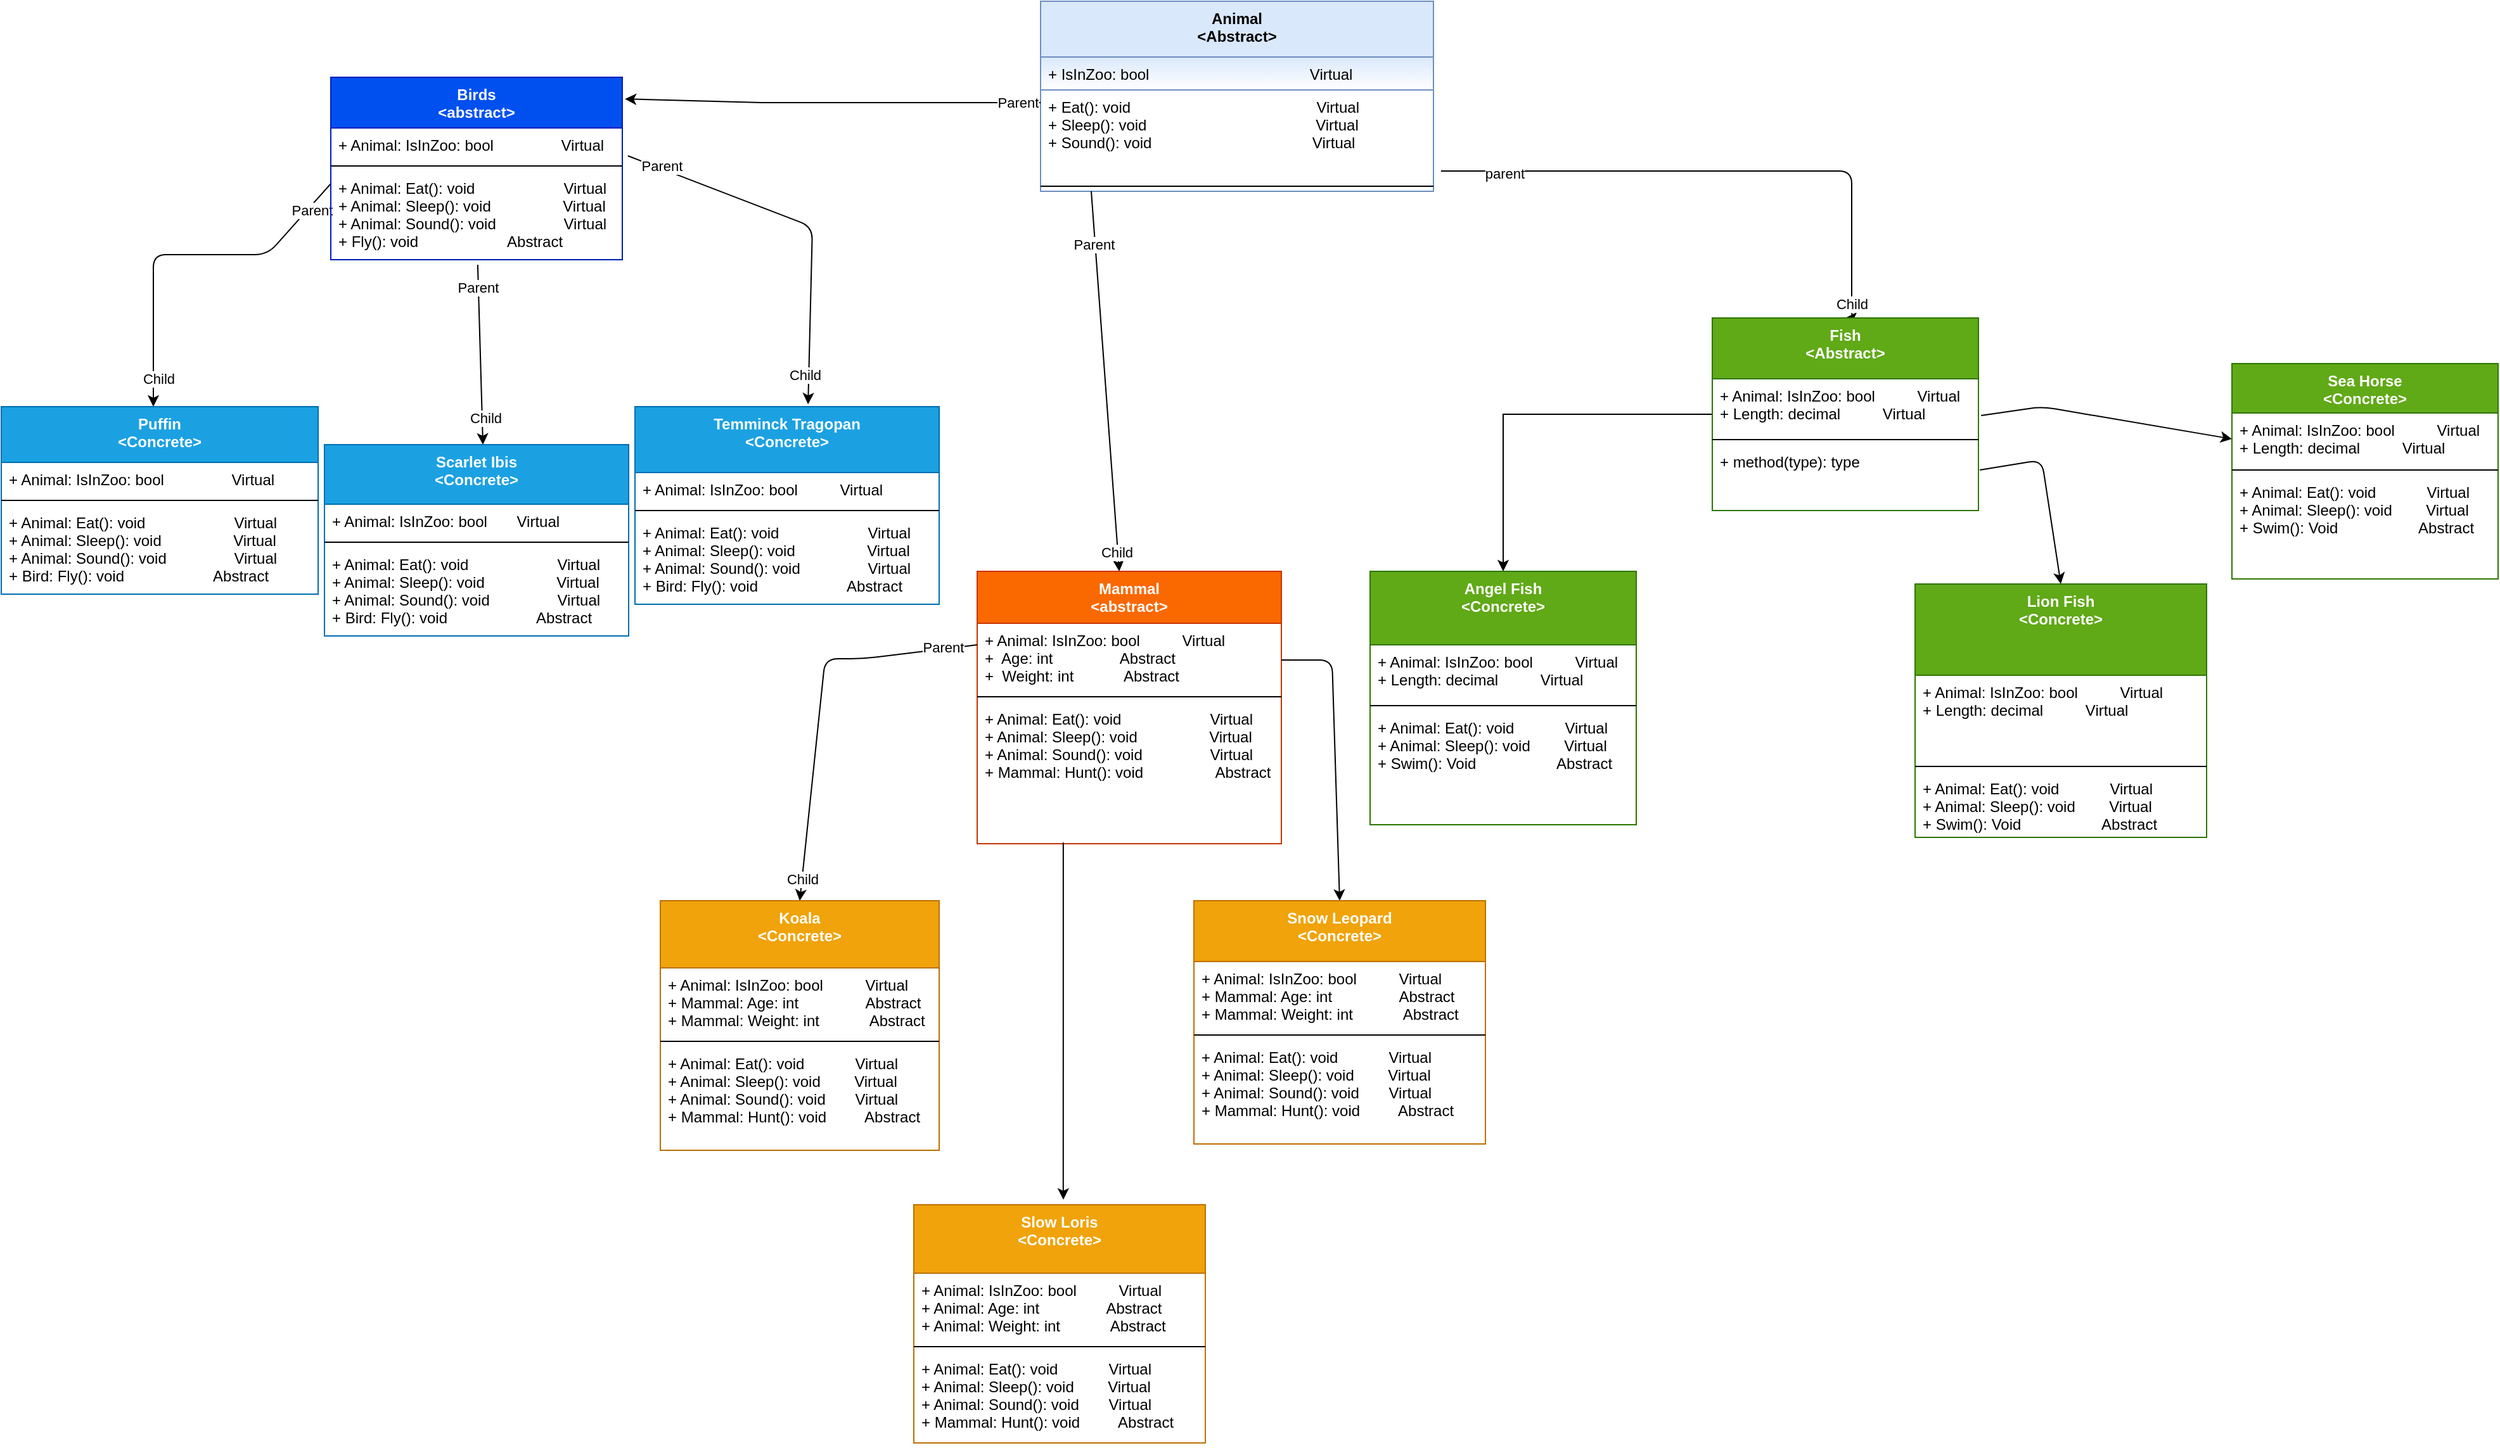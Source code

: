 <mxfile version="13.0.9" type="google"><diagram id="jJu3tM8kp85oZZbbnkES" name="Page-1"><mxGraphModel dx="3040" dy="1027" grid="1" gridSize="10" guides="1" tooltips="1" connect="1" arrows="1" fold="1" page="1" pageScale="1" pageWidth="850" pageHeight="1100" math="0" shadow="0"><root><mxCell id="0"/><mxCell id="1" parent="0"/><mxCell id="rkJoKDjfBJZQfgQJ8avr-6" value="Animal&#10;&lt;Abstract&gt;" style="swimlane;fontStyle=1;align=center;verticalAlign=top;childLayout=stackLayout;horizontal=1;startSize=44;horizontalStack=0;resizeParent=1;resizeParentMax=0;resizeLast=0;collapsible=1;marginBottom=0;fillColor=#dae8fc;strokeColor=#6c8ebf;" vertex="1" parent="1"><mxGeometry x="340" y="40" width="310" height="150" as="geometry"/></mxCell><mxCell id="rkJoKDjfBJZQfgQJ8avr-7" value="+ IsInZoo: bool                                      Virtual" style="text;strokeColor=#6c8ebf;fillColor=#dae8fc;align=left;verticalAlign=top;spacingLeft=4;spacingRight=4;overflow=hidden;rotatable=0;points=[[0,0.5],[1,0.5]];portConstraint=eastwest;gradientColor=#ffffff;" vertex="1" parent="rkJoKDjfBJZQfgQJ8avr-6"><mxGeometry y="44" width="310" height="26" as="geometry"/></mxCell><mxCell id="rkJoKDjfBJZQfgQJ8avr-9" value="+ Eat(): void                                            Virtual&#10;+ Sleep(): void                                        Virtual&#10;+ Sound(): void                                      Virtual" style="text;strokeColor=none;fillColor=none;align=left;verticalAlign=top;spacingLeft=4;spacingRight=4;overflow=hidden;rotatable=0;points=[[0,0.5],[1,0.5]];portConstraint=eastwest;" vertex="1" parent="rkJoKDjfBJZQfgQJ8avr-6"><mxGeometry y="70" width="310" height="72" as="geometry"/></mxCell><mxCell id="rkJoKDjfBJZQfgQJ8avr-8" value="" style="line;strokeWidth=1;fillColor=none;align=left;verticalAlign=middle;spacingTop=-1;spacingLeft=3;spacingRight=3;rotatable=0;labelPosition=right;points=[];portConstraint=eastwest;" vertex="1" parent="rkJoKDjfBJZQfgQJ8avr-6"><mxGeometry y="142" width="310" height="8" as="geometry"/></mxCell><mxCell id="rkJoKDjfBJZQfgQJ8avr-25" value="" style="endArrow=classic;html=1;entryX=1.009;entryY=0.119;entryDx=0;entryDy=0;entryPerimeter=0;" edge="1" parent="1" target="rkJoKDjfBJZQfgQJ8avr-11"><mxGeometry width="50" height="50" relative="1" as="geometry"><mxPoint x="120" y="120" as="sourcePoint"/><mxPoint x="300" y="100" as="targetPoint"/></mxGeometry></mxCell><mxCell id="rkJoKDjfBJZQfgQJ8avr-27" value="" style="endArrow=none;html=1;" edge="1" parent="1"><mxGeometry width="50" height="50" relative="1" as="geometry"><mxPoint x="120" y="120" as="sourcePoint"/><mxPoint x="340" y="120" as="targetPoint"/></mxGeometry></mxCell><mxCell id="rkJoKDjfBJZQfgQJ8avr-70" value="Parent" style="edgeLabel;html=1;align=center;verticalAlign=middle;resizable=0;points=[];" vertex="1" connectable="0" parent="rkJoKDjfBJZQfgQJ8avr-27"><mxGeometry x="0.836" relative="1" as="geometry"><mxPoint as="offset"/></mxGeometry></mxCell><mxCell id="rkJoKDjfBJZQfgQJ8avr-35" value="" style="endArrow=classic;html=1;entryX=0.5;entryY=0;entryDx=0;entryDy=0;exitX=1.019;exitY=0.889;exitDx=0;exitDy=0;exitPerimeter=0;" edge="1" parent="1" source="rkJoKDjfBJZQfgQJ8avr-9" target="rkJoKDjfBJZQfgQJ8avr-30"><mxGeometry width="50" height="50" relative="1" as="geometry"><mxPoint x="680" y="160" as="sourcePoint"/><mxPoint x="850" y="405" as="targetPoint"/><Array as="points"><mxPoint x="980" y="174"/><mxPoint x="980" y="250"/><mxPoint x="980" y="290"/></Array></mxGeometry></mxCell><mxCell id="rkJoKDjfBJZQfgQJ8avr-80" value="parent" style="edgeLabel;html=1;align=center;verticalAlign=middle;resizable=0;points=[];" vertex="1" connectable="0" parent="rkJoKDjfBJZQfgQJ8avr-35"><mxGeometry x="-0.775" y="-2" relative="1" as="geometry"><mxPoint as="offset"/></mxGeometry></mxCell><mxCell id="rkJoKDjfBJZQfgQJ8avr-81" value="Child" style="edgeLabel;html=1;align=center;verticalAlign=middle;resizable=0;points=[];" vertex="1" connectable="0" parent="rkJoKDjfBJZQfgQJ8avr-35"><mxGeometry x="0.927" relative="1" as="geometry"><mxPoint as="offset"/></mxGeometry></mxCell><mxCell id="rkJoKDjfBJZQfgQJ8avr-36" value="" style="endArrow=classic;html=1;" edge="1" parent="1" target="rkJoKDjfBJZQfgQJ8avr-15"><mxGeometry width="50" height="50" relative="1" as="geometry"><mxPoint x="380" y="190" as="sourcePoint"/><mxPoint x="380" y="330" as="targetPoint"/></mxGeometry></mxCell><mxCell id="rkJoKDjfBJZQfgQJ8avr-71" value="Parent" style="edgeLabel;html=1;align=center;verticalAlign=middle;resizable=0;points=[];" vertex="1" connectable="0" parent="rkJoKDjfBJZQfgQJ8avr-36"><mxGeometry x="-0.721" y="-1" relative="1" as="geometry"><mxPoint as="offset"/></mxGeometry></mxCell><mxCell id="rkJoKDjfBJZQfgQJ8avr-82" value="Child" style="edgeLabel;html=1;align=center;verticalAlign=middle;resizable=0;points=[];" vertex="1" connectable="0" parent="rkJoKDjfBJZQfgQJ8avr-36"><mxGeometry x="0.897" y="-1" relative="1" as="geometry"><mxPoint as="offset"/></mxGeometry></mxCell><mxCell id="rkJoKDjfBJZQfgQJ8avr-49" value="" style="endArrow=classic;html=1;exitX=0;exitY=0.143;exitDx=0;exitDy=0;exitPerimeter=0;" edge="1" parent="1" source="rkJoKDjfBJZQfgQJ8avr-14"><mxGeometry width="50" height="50" relative="1" as="geometry"><mxPoint x="-220" y="320" as="sourcePoint"/><mxPoint x="-360" y="360" as="targetPoint"/><Array as="points"><mxPoint x="-270" y="240"/><mxPoint x="-360" y="240"/><mxPoint x="-360" y="300"/></Array></mxGeometry></mxCell><mxCell id="rkJoKDjfBJZQfgQJ8avr-52" value="Parent" style="edgeLabel;html=1;align=center;verticalAlign=middle;resizable=0;points=[];" vertex="1" connectable="0" parent="rkJoKDjfBJZQfgQJ8avr-49"><mxGeometry x="-0.821" y="2" relative="1" as="geometry"><mxPoint as="offset"/></mxGeometry></mxCell><mxCell id="rkJoKDjfBJZQfgQJ8avr-53" value="Child" style="edgeLabel;html=1;align=center;verticalAlign=middle;resizable=0;points=[];" vertex="1" connectable="0" parent="rkJoKDjfBJZQfgQJ8avr-49"><mxGeometry x="0.845" y="4" relative="1" as="geometry"><mxPoint as="offset"/></mxGeometry></mxCell><mxCell id="rkJoKDjfBJZQfgQJ8avr-50" value="" style="endArrow=classic;html=1;entryX=0.569;entryY=-0.012;entryDx=0;entryDy=0;exitX=1.019;exitY=0.846;exitDx=0;exitDy=0;entryPerimeter=0;exitPerimeter=0;" edge="1" parent="1" source="rkJoKDjfBJZQfgQJ8avr-12" target="rkJoKDjfBJZQfgQJ8avr-45"><mxGeometry width="50" height="50" relative="1" as="geometry"><mxPoint x="60" y="370" as="sourcePoint"/><mxPoint x="-20.96" y="538.022" as="targetPoint"/><Array as="points"><mxPoint x="160" y="218"/></Array></mxGeometry></mxCell><mxCell id="rkJoKDjfBJZQfgQJ8avr-54" value="Parent" style="edgeLabel;html=1;align=center;verticalAlign=middle;resizable=0;points=[];" vertex="1" connectable="0" parent="rkJoKDjfBJZQfgQJ8avr-50"><mxGeometry x="-0.812" y="2" relative="1" as="geometry"><mxPoint as="offset"/></mxGeometry></mxCell><mxCell id="rkJoKDjfBJZQfgQJ8avr-57" value="Child" style="edgeLabel;html=1;align=center;verticalAlign=middle;resizable=0;points=[];" vertex="1" connectable="0" parent="rkJoKDjfBJZQfgQJ8avr-50"><mxGeometry x="0.839" y="-3" relative="1" as="geometry"><mxPoint as="offset"/></mxGeometry></mxCell><mxCell id="rkJoKDjfBJZQfgQJ8avr-51" value="" style="endArrow=classic;html=1;exitX=0.504;exitY=1.057;exitDx=0;exitDy=0;exitPerimeter=0;entryX=0.521;entryY=0;entryDx=0;entryDy=0;entryPerimeter=0;" edge="1" parent="1" source="rkJoKDjfBJZQfgQJ8avr-14" target="rkJoKDjfBJZQfgQJ8avr-41"><mxGeometry width="50" height="50" relative="1" as="geometry"><mxPoint x="-140" y="440" as="sourcePoint"/><mxPoint x="-130" y="540" as="targetPoint"/></mxGeometry></mxCell><mxCell id="rkJoKDjfBJZQfgQJ8avr-55" value="Parent" style="edgeLabel;html=1;align=center;verticalAlign=middle;resizable=0;points=[];" vertex="1" connectable="0" parent="rkJoKDjfBJZQfgQJ8avr-51"><mxGeometry x="-0.756" y="-1" relative="1" as="geometry"><mxPoint as="offset"/></mxGeometry></mxCell><mxCell id="rkJoKDjfBJZQfgQJ8avr-56" value="Child" style="edgeLabel;html=1;align=center;verticalAlign=middle;resizable=0;points=[];" vertex="1" connectable="0" parent="rkJoKDjfBJZQfgQJ8avr-51"><mxGeometry x="0.695" y="2" relative="1" as="geometry"><mxPoint as="offset"/></mxGeometry></mxCell><mxCell id="rkJoKDjfBJZQfgQJ8avr-15" value="Mammal&#10;&lt;abstract&gt;" style="swimlane;fontStyle=1;align=center;verticalAlign=top;childLayout=stackLayout;horizontal=1;startSize=41;horizontalStack=0;resizeParent=1;resizeParentMax=0;resizeLast=0;collapsible=1;marginBottom=0;fillColor=#fa6800;strokeColor=#C73500;fontColor=#ffffff;" vertex="1" parent="1"><mxGeometry x="290" y="490" width="240" height="215" as="geometry"/></mxCell><mxCell id="rkJoKDjfBJZQfgQJ8avr-16" value="+ Animal: IsInZoo: bool          Virtual&#10;+  Age: int                Abstract&#10;+  Weight: int            Abstract" style="text;strokeColor=none;fillColor=none;align=left;verticalAlign=top;spacingLeft=4;spacingRight=4;overflow=hidden;rotatable=0;points=[[0,0.5],[1,0.5]];portConstraint=eastwest;" vertex="1" parent="rkJoKDjfBJZQfgQJ8avr-15"><mxGeometry y="41" width="240" height="54" as="geometry"/></mxCell><mxCell id="rkJoKDjfBJZQfgQJ8avr-17" value="" style="line;strokeWidth=1;fillColor=none;align=left;verticalAlign=middle;spacingTop=-1;spacingLeft=3;spacingRight=3;rotatable=0;labelPosition=right;points=[];portConstraint=eastwest;" vertex="1" parent="rkJoKDjfBJZQfgQJ8avr-15"><mxGeometry y="95" width="240" height="8" as="geometry"/></mxCell><mxCell id="rkJoKDjfBJZQfgQJ8avr-18" value="+ Animal: Eat(): void                     Virtual&#10;+ Animal: Sleep(): void                 Virtual&#10;+ Animal: Sound(): void                Virtual&#10;+ Mammal: Hunt(): void                 Abstract" style="text;strokeColor=none;fillColor=none;align=left;verticalAlign=top;spacingLeft=4;spacingRight=4;overflow=hidden;rotatable=0;points=[[0,0.5],[1,0.5]];portConstraint=eastwest;" vertex="1" parent="rkJoKDjfBJZQfgQJ8avr-15"><mxGeometry y="103" width="240" height="112" as="geometry"/></mxCell><mxCell id="rkJoKDjfBJZQfgQJ8avr-62" value="" style="endArrow=classic;html=1;entryX=0.5;entryY=0;entryDx=0;entryDy=0;" edge="1" parent="1" target="rkJoKDjfBJZQfgQJ8avr-63"><mxGeometry width="50" height="50" relative="1" as="geometry"><mxPoint x="530" y="560" as="sourcePoint"/><mxPoint x="550" y="670" as="targetPoint"/><Array as="points"><mxPoint x="570" y="560"/></Array></mxGeometry></mxCell><mxCell id="rkJoKDjfBJZQfgQJ8avr-67" value="" style="endArrow=classic;html=1;exitX=0;exitY=0.315;exitDx=0;exitDy=0;entryX=0.5;entryY=0;entryDx=0;entryDy=0;exitPerimeter=0;" edge="1" parent="1" source="rkJoKDjfBJZQfgQJ8avr-16" target="rkJoKDjfBJZQfgQJ8avr-58"><mxGeometry width="50" height="50" relative="1" as="geometry"><mxPoint x="430" y="530" as="sourcePoint"/><mxPoint x="480" y="480" as="targetPoint"/><Array as="points"><mxPoint x="200" y="559"/><mxPoint x="170" y="559"/></Array></mxGeometry></mxCell><mxCell id="rkJoKDjfBJZQfgQJ8avr-95" value="Parent" style="edgeLabel;html=1;align=center;verticalAlign=middle;resizable=0;points=[];" vertex="1" connectable="0" parent="rkJoKDjfBJZQfgQJ8avr-67"><mxGeometry x="-0.826" y="-2" relative="1" as="geometry"><mxPoint as="offset"/></mxGeometry></mxCell><mxCell id="rkJoKDjfBJZQfgQJ8avr-96" value="Child" style="edgeLabel;html=1;align=center;verticalAlign=middle;resizable=0;points=[];" vertex="1" connectable="0" parent="rkJoKDjfBJZQfgQJ8avr-67"><mxGeometry x="0.891" relative="1" as="geometry"><mxPoint as="offset"/></mxGeometry></mxCell><mxCell id="rkJoKDjfBJZQfgQJ8avr-87" value="" style="edgeStyle=orthogonalEdgeStyle;rounded=0;orthogonalLoop=1;jettySize=auto;html=1;" edge="1" parent="1" source="rkJoKDjfBJZQfgQJ8avr-30" target="rkJoKDjfBJZQfgQJ8avr-83"><mxGeometry relative="1" as="geometry"/></mxCell><mxCell id="rkJoKDjfBJZQfgQJ8avr-11" value="Birds&#10;&lt;abstract&gt;" style="swimlane;fontStyle=1;align=center;verticalAlign=top;childLayout=stackLayout;horizontal=1;startSize=40;horizontalStack=0;resizeParent=1;resizeParentMax=0;resizeLast=0;collapsible=1;marginBottom=0;fillColor=#0050ef;strokeColor=#001DBC;fontColor=#ffffff;" vertex="1" parent="1"><mxGeometry x="-220" y="100" width="230" height="144" as="geometry"/></mxCell><mxCell id="rkJoKDjfBJZQfgQJ8avr-12" value="+ Animal: IsInZoo: bool                Virtual" style="text;strokeColor=none;fillColor=none;align=left;verticalAlign=top;spacingLeft=4;spacingRight=4;overflow=hidden;rotatable=0;points=[[0,0.5],[1,0.5]];portConstraint=eastwest;" vertex="1" parent="rkJoKDjfBJZQfgQJ8avr-11"><mxGeometry y="40" width="230" height="26" as="geometry"/></mxCell><mxCell id="rkJoKDjfBJZQfgQJ8avr-13" value="" style="line;strokeWidth=1;fillColor=none;align=left;verticalAlign=middle;spacingTop=-1;spacingLeft=3;spacingRight=3;rotatable=0;labelPosition=right;points=[];portConstraint=eastwest;" vertex="1" parent="rkJoKDjfBJZQfgQJ8avr-11"><mxGeometry y="66" width="230" height="8" as="geometry"/></mxCell><mxCell id="rkJoKDjfBJZQfgQJ8avr-14" value="+ Animal: Eat(): void                     Virtual&#10;+ Animal: Sleep(): void                 Virtual&#10;+ Animal: Sound(): void                Virtual&#10;+ Fly(): void                     Abstract" style="text;strokeColor=none;fillColor=none;align=left;verticalAlign=top;spacingLeft=4;spacingRight=4;overflow=hidden;rotatable=0;points=[[0,0.5],[1,0.5]];portConstraint=eastwest;" vertex="1" parent="rkJoKDjfBJZQfgQJ8avr-11"><mxGeometry y="74" width="230" height="70" as="geometry"/></mxCell><mxCell id="rkJoKDjfBJZQfgQJ8avr-37" value="Puffin&#10;&lt;Concrete&gt;" style="swimlane;fontStyle=1;align=center;verticalAlign=top;childLayout=stackLayout;horizontal=1;startSize=44;horizontalStack=0;resizeParent=1;resizeParentMax=0;resizeLast=0;collapsible=1;marginBottom=0;fillColor=#1ba1e2;strokeColor=#006EAF;fontColor=#ffffff;" vertex="1" parent="1"><mxGeometry x="-480" y="360" width="250" height="148" as="geometry"/></mxCell><mxCell id="rkJoKDjfBJZQfgQJ8avr-38" value="+ Animal: IsInZoo: bool                Virtual" style="text;strokeColor=none;fillColor=none;align=left;verticalAlign=top;spacingLeft=4;spacingRight=4;overflow=hidden;rotatable=0;points=[[0,0.5],[1,0.5]];portConstraint=eastwest;" vertex="1" parent="rkJoKDjfBJZQfgQJ8avr-37"><mxGeometry y="44" width="250" height="26" as="geometry"/></mxCell><mxCell id="rkJoKDjfBJZQfgQJ8avr-39" value="" style="line;strokeWidth=1;fillColor=none;align=left;verticalAlign=middle;spacingTop=-1;spacingLeft=3;spacingRight=3;rotatable=0;labelPosition=right;points=[];portConstraint=eastwest;" vertex="1" parent="rkJoKDjfBJZQfgQJ8avr-37"><mxGeometry y="70" width="250" height="8" as="geometry"/></mxCell><mxCell id="rkJoKDjfBJZQfgQJ8avr-40" value="+ Animal: Eat(): void                     Virtual&#10;+ Animal: Sleep(): void                 Virtual&#10;+ Animal: Sound(): void                Virtual&#10;+ Bird: Fly(): void                     Abstract" style="text;strokeColor=none;fillColor=none;align=left;verticalAlign=top;spacingLeft=4;spacingRight=4;overflow=hidden;rotatable=0;points=[[0,0.5],[1,0.5]];portConstraint=eastwest;" vertex="1" parent="rkJoKDjfBJZQfgQJ8avr-37"><mxGeometry y="78" width="250" height="70" as="geometry"/></mxCell><mxCell id="rkJoKDjfBJZQfgQJ8avr-45" value="Temminck Tragopan&#10;&lt;Concrete&gt;" style="swimlane;fontStyle=1;align=center;verticalAlign=top;childLayout=stackLayout;horizontal=1;startSize=52;horizontalStack=0;resizeParent=1;resizeParentMax=0;resizeLast=0;collapsible=1;marginBottom=0;fillColor=#1ba1e2;strokeColor=#006EAF;fontColor=#ffffff;" vertex="1" parent="1"><mxGeometry x="20" y="360" width="240" height="156" as="geometry"/></mxCell><mxCell id="rkJoKDjfBJZQfgQJ8avr-46" value="+ Animal: IsInZoo: bool          Virtual" style="text;strokeColor=none;fillColor=none;align=left;verticalAlign=top;spacingLeft=4;spacingRight=4;overflow=hidden;rotatable=0;points=[[0,0.5],[1,0.5]];portConstraint=eastwest;" vertex="1" parent="rkJoKDjfBJZQfgQJ8avr-45"><mxGeometry y="52" width="240" height="26" as="geometry"/></mxCell><mxCell id="rkJoKDjfBJZQfgQJ8avr-47" value="" style="line;strokeWidth=1;fillColor=none;align=left;verticalAlign=middle;spacingTop=-1;spacingLeft=3;spacingRight=3;rotatable=0;labelPosition=right;points=[];portConstraint=eastwest;" vertex="1" parent="rkJoKDjfBJZQfgQJ8avr-45"><mxGeometry y="78" width="240" height="8" as="geometry"/></mxCell><mxCell id="rkJoKDjfBJZQfgQJ8avr-48" value="+ Animal: Eat(): void                     Virtual&#10;+ Animal: Sleep(): void                 Virtual&#10;+ Animal: Sound(): void                Virtual&#10;+ Bird: Fly(): void                     Abstract" style="text;strokeColor=none;fillColor=none;align=left;verticalAlign=top;spacingLeft=4;spacingRight=4;overflow=hidden;rotatable=0;points=[[0,0.5],[1,0.5]];portConstraint=eastwest;" vertex="1" parent="rkJoKDjfBJZQfgQJ8avr-45"><mxGeometry y="86" width="240" height="70" as="geometry"/></mxCell><mxCell id="rkJoKDjfBJZQfgQJ8avr-41" value="Scarlet Ibis&#10;&lt;Concrete&gt;" style="swimlane;fontStyle=1;align=center;verticalAlign=top;childLayout=stackLayout;horizontal=1;startSize=47;horizontalStack=0;resizeParent=1;resizeParentMax=0;resizeLast=0;collapsible=1;marginBottom=0;fillColor=#1ba1e2;strokeColor=#006EAF;fontColor=#ffffff;" vertex="1" parent="1"><mxGeometry x="-225" y="390" width="240" height="151" as="geometry"/></mxCell><mxCell id="rkJoKDjfBJZQfgQJ8avr-42" value="+ Animal: IsInZoo: bool       Virtual" style="text;strokeColor=none;fillColor=none;align=left;verticalAlign=top;spacingLeft=4;spacingRight=4;overflow=hidden;rotatable=0;points=[[0,0.5],[1,0.5]];portConstraint=eastwest;" vertex="1" parent="rkJoKDjfBJZQfgQJ8avr-41"><mxGeometry y="47" width="240" height="26" as="geometry"/></mxCell><mxCell id="rkJoKDjfBJZQfgQJ8avr-43" value="" style="line;strokeWidth=1;fillColor=none;align=left;verticalAlign=middle;spacingTop=-1;spacingLeft=3;spacingRight=3;rotatable=0;labelPosition=right;points=[];portConstraint=eastwest;" vertex="1" parent="rkJoKDjfBJZQfgQJ8avr-41"><mxGeometry y="73" width="240" height="8" as="geometry"/></mxCell><mxCell id="rkJoKDjfBJZQfgQJ8avr-44" value="+ Animal: Eat(): void                     Virtual&#10;+ Animal: Sleep(): void                 Virtual&#10;+ Animal: Sound(): void                Virtual&#10;+ Bird: Fly(): void                     Abstract" style="text;strokeColor=none;fillColor=none;align=left;verticalAlign=top;spacingLeft=4;spacingRight=4;overflow=hidden;rotatable=0;points=[[0,0.5],[1,0.5]];portConstraint=eastwest;" vertex="1" parent="rkJoKDjfBJZQfgQJ8avr-41"><mxGeometry y="81" width="240" height="70" as="geometry"/></mxCell><mxCell id="rkJoKDjfBJZQfgQJ8avr-30" value="Fish&#10;&lt;Abstract&gt;" style="swimlane;fontStyle=1;align=center;verticalAlign=top;childLayout=stackLayout;horizontal=1;startSize=48;horizontalStack=0;resizeParent=1;resizeParentMax=0;resizeLast=0;collapsible=1;marginBottom=0;fillColor=#60a917;strokeColor=#2D7600;fontColor=#ffffff;" vertex="1" parent="1"><mxGeometry x="870" y="290" width="210" height="152" as="geometry"/></mxCell><mxCell id="rkJoKDjfBJZQfgQJ8avr-31" value="+ Animal: IsInZoo: bool          Virtual&#10;+ Length: decimal          Virtual" style="text;strokeColor=none;fillColor=none;align=left;verticalAlign=top;spacingLeft=4;spacingRight=4;overflow=hidden;rotatable=0;points=[[0,0.5],[1,0.5]];portConstraint=eastwest;" vertex="1" parent="rkJoKDjfBJZQfgQJ8avr-30"><mxGeometry y="48" width="210" height="44" as="geometry"/></mxCell><mxCell id="rkJoKDjfBJZQfgQJ8avr-32" value="" style="line;strokeWidth=1;fillColor=none;align=left;verticalAlign=middle;spacingTop=-1;spacingLeft=3;spacingRight=3;rotatable=0;labelPosition=right;points=[];portConstraint=eastwest;" vertex="1" parent="rkJoKDjfBJZQfgQJ8avr-30"><mxGeometry y="92" width="210" height="8" as="geometry"/></mxCell><mxCell id="rkJoKDjfBJZQfgQJ8avr-33" value="+ method(type): type" style="text;strokeColor=none;fillColor=none;align=left;verticalAlign=top;spacingLeft=4;spacingRight=4;overflow=hidden;rotatable=0;points=[[0,0.5],[1,0.5]];portConstraint=eastwest;" vertex="1" parent="rkJoKDjfBJZQfgQJ8avr-30"><mxGeometry y="100" width="210" height="52" as="geometry"/></mxCell><mxCell id="rkJoKDjfBJZQfgQJ8avr-63" value="Snow Leopard&#10;&lt;Concrete&gt;" style="swimlane;fontStyle=1;align=center;verticalAlign=top;childLayout=stackLayout;horizontal=1;startSize=48;horizontalStack=0;resizeParent=1;resizeParentMax=0;resizeLast=0;collapsible=1;marginBottom=0;fillColor=#f0a30a;strokeColor=#BD7000;fontColor=#ffffff;" vertex="1" parent="1"><mxGeometry x="461" y="750" width="230" height="192" as="geometry"/></mxCell><mxCell id="rkJoKDjfBJZQfgQJ8avr-64" value="+ Animal: IsInZoo: bool          Virtual&#10;+ Mammal: Age: int                Abstract&#10;+ Mammal: Weight: int            Abstract" style="text;strokeColor=none;fillColor=none;align=left;verticalAlign=top;spacingLeft=4;spacingRight=4;overflow=hidden;rotatable=0;points=[[0,0.5],[1,0.5]];portConstraint=eastwest;" vertex="1" parent="rkJoKDjfBJZQfgQJ8avr-63"><mxGeometry y="48" width="230" height="54" as="geometry"/></mxCell><mxCell id="rkJoKDjfBJZQfgQJ8avr-65" value="" style="line;strokeWidth=1;fillColor=none;align=left;verticalAlign=middle;spacingTop=-1;spacingLeft=3;spacingRight=3;rotatable=0;labelPosition=right;points=[];portConstraint=eastwest;" vertex="1" parent="rkJoKDjfBJZQfgQJ8avr-63"><mxGeometry y="102" width="230" height="8" as="geometry"/></mxCell><mxCell id="rkJoKDjfBJZQfgQJ8avr-66" value="+ Animal: Eat(): void            Virtual&#10;+ Animal: Sleep(): void        Virtual&#10;+ Animal: Sound(): void       Virtual&#10;+ Mammal: Hunt(): void         Abstract" style="text;strokeColor=none;fillColor=none;align=left;verticalAlign=top;spacingLeft=4;spacingRight=4;overflow=hidden;rotatable=0;points=[[0,0.5],[1,0.5]];portConstraint=eastwest;" vertex="1" parent="rkJoKDjfBJZQfgQJ8avr-63"><mxGeometry y="110" width="230" height="82" as="geometry"/></mxCell><mxCell id="rkJoKDjfBJZQfgQJ8avr-97" value="" style="endArrow=classic;html=1;entryX=0.5;entryY=0;entryDx=0;entryDy=0;exitX=1.005;exitY=0.385;exitDx=0;exitDy=0;exitPerimeter=0;" edge="1" parent="1" source="rkJoKDjfBJZQfgQJ8avr-33" target="rkJoKDjfBJZQfgQJ8avr-72"><mxGeometry width="50" height="50" relative="1" as="geometry"><mxPoint x="1120" y="400" as="sourcePoint"/><mxPoint x="910" y="620" as="targetPoint"/><Array as="points"><mxPoint x="1130" y="402"/></Array></mxGeometry></mxCell><mxCell id="rkJoKDjfBJZQfgQJ8avr-99" value="" style="endArrow=classic;html=1;exitX=1.01;exitY=0.659;exitDx=0;exitDy=0;entryX=0;entryY=0.5;entryDx=0;entryDy=0;exitPerimeter=0;" edge="1" parent="1" source="rkJoKDjfBJZQfgQJ8avr-31" target="rkJoKDjfBJZQfgQJ8avr-77"><mxGeometry width="50" height="50" relative="1" as="geometry"><mxPoint x="860" y="370" as="sourcePoint"/><mxPoint x="910" y="320" as="targetPoint"/><Array as="points"><mxPoint x="1130" y="360"/></Array></mxGeometry></mxCell><mxCell id="rkJoKDjfBJZQfgQJ8avr-108" value="" style="edgeStyle=orthogonalEdgeStyle;rounded=0;orthogonalLoop=1;jettySize=auto;html=1;exitX=0.283;exitY=0.991;exitDx=0;exitDy=0;exitPerimeter=0;" edge="1" parent="1" source="rkJoKDjfBJZQfgQJ8avr-18"><mxGeometry relative="1" as="geometry"><mxPoint x="358" y="986" as="targetPoint"/><Array as="points"><mxPoint x="358" y="976"/></Array></mxGeometry></mxCell><mxCell id="rkJoKDjfBJZQfgQJ8avr-76" value="Sea Horse&#10;&lt;Concrete&gt;" style="swimlane;fontStyle=1;align=center;verticalAlign=top;childLayout=stackLayout;horizontal=1;startSize=39;horizontalStack=0;resizeParent=1;resizeParentMax=0;resizeLast=0;collapsible=1;marginBottom=0;fillColor=#60a917;strokeColor=#2D7600;fontColor=#ffffff;" vertex="1" parent="1"><mxGeometry x="1280" y="326" width="210" height="170" as="geometry"/></mxCell><mxCell id="rkJoKDjfBJZQfgQJ8avr-77" value="+ Animal: IsInZoo: bool          Virtual&#10;+ Length: decimal          Virtual" style="text;strokeColor=none;fillColor=none;align=left;verticalAlign=top;spacingLeft=4;spacingRight=4;overflow=hidden;rotatable=0;points=[[0,0.5],[1,0.5]];portConstraint=eastwest;" vertex="1" parent="rkJoKDjfBJZQfgQJ8avr-76"><mxGeometry y="39" width="210" height="41" as="geometry"/></mxCell><mxCell id="rkJoKDjfBJZQfgQJ8avr-78" value="" style="line;strokeWidth=1;fillColor=none;align=left;verticalAlign=middle;spacingTop=-1;spacingLeft=3;spacingRight=3;rotatable=0;labelPosition=right;points=[];portConstraint=eastwest;" vertex="1" parent="rkJoKDjfBJZQfgQJ8avr-76"><mxGeometry y="80" width="210" height="8" as="geometry"/></mxCell><mxCell id="rkJoKDjfBJZQfgQJ8avr-79" value="+ Animal: Eat(): void            Virtual&#10;+ Animal: Sleep(): void        Virtual&#10;+ Swim(): Void                   Abstract" style="text;strokeColor=none;fillColor=none;align=left;verticalAlign=top;spacingLeft=4;spacingRight=4;overflow=hidden;rotatable=0;points=[[0,0.5],[1,0.5]];portConstraint=eastwest;" vertex="1" parent="rkJoKDjfBJZQfgQJ8avr-76"><mxGeometry y="88" width="210" height="82" as="geometry"/></mxCell><mxCell id="rkJoKDjfBJZQfgQJ8avr-58" value="Koala&#10;&lt;Concrete&gt;&#10;" style="swimlane;fontStyle=1;align=center;verticalAlign=top;childLayout=stackLayout;horizontal=1;startSize=53;horizontalStack=0;resizeParent=1;resizeParentMax=0;resizeLast=0;collapsible=1;marginBottom=0;fillColor=#f0a30a;strokeColor=#BD7000;fontColor=#ffffff;" vertex="1" parent="1"><mxGeometry x="40" y="750" width="220" height="197" as="geometry"/></mxCell><mxCell id="rkJoKDjfBJZQfgQJ8avr-59" value="+ Animal: IsInZoo: bool          Virtual&#10;+ Mammal: Age: int                Abstract&#10;+ Mammal: Weight: int            Abstract" style="text;strokeColor=none;fillColor=none;align=left;verticalAlign=top;spacingLeft=4;spacingRight=4;overflow=hidden;rotatable=0;points=[[0,0.5],[1,0.5]];portConstraint=eastwest;" vertex="1" parent="rkJoKDjfBJZQfgQJ8avr-58"><mxGeometry y="53" width="220" height="54" as="geometry"/></mxCell><mxCell id="rkJoKDjfBJZQfgQJ8avr-60" value="" style="line;strokeWidth=1;fillColor=none;align=left;verticalAlign=middle;spacingTop=-1;spacingLeft=3;spacingRight=3;rotatable=0;labelPosition=right;points=[];portConstraint=eastwest;" vertex="1" parent="rkJoKDjfBJZQfgQJ8avr-58"><mxGeometry y="107" width="220" height="8" as="geometry"/></mxCell><mxCell id="rkJoKDjfBJZQfgQJ8avr-61" value="+ Animal: Eat(): void            Virtual&#10;+ Animal: Sleep(): void        Virtual&#10;+ Animal: Sound(): void       Virtual&#10;+ Mammal: Hunt(): void         Abstract" style="text;strokeColor=none;fillColor=none;align=left;verticalAlign=top;spacingLeft=4;spacingRight=4;overflow=hidden;rotatable=0;points=[[0,0.5],[1,0.5]];portConstraint=eastwest;" vertex="1" parent="rkJoKDjfBJZQfgQJ8avr-58"><mxGeometry y="115" width="220" height="82" as="geometry"/></mxCell><mxCell id="rkJoKDjfBJZQfgQJ8avr-72" value="Lion Fish&#10;&lt;Concrete&gt;" style="swimlane;fontStyle=1;align=center;verticalAlign=top;childLayout=stackLayout;horizontal=1;startSize=72;horizontalStack=0;resizeParent=1;resizeParentMax=0;resizeLast=0;collapsible=1;marginBottom=0;fillColor=#60a917;strokeColor=#2D7600;fontColor=#ffffff;" vertex="1" parent="1"><mxGeometry x="1030" y="500" width="230" height="200" as="geometry"/></mxCell><mxCell id="rkJoKDjfBJZQfgQJ8avr-73" value="+ Animal: IsInZoo: bool          Virtual&#10;+ Length: decimal          Virtual" style="text;strokeColor=none;fillColor=none;align=left;verticalAlign=top;spacingLeft=4;spacingRight=4;overflow=hidden;rotatable=0;points=[[0,0.5],[1,0.5]];portConstraint=eastwest;" vertex="1" parent="rkJoKDjfBJZQfgQJ8avr-72"><mxGeometry y="72" width="230" height="68" as="geometry"/></mxCell><mxCell id="rkJoKDjfBJZQfgQJ8avr-74" value="" style="line;strokeWidth=1;fillColor=none;align=left;verticalAlign=middle;spacingTop=-1;spacingLeft=3;spacingRight=3;rotatable=0;labelPosition=right;points=[];portConstraint=eastwest;" vertex="1" parent="rkJoKDjfBJZQfgQJ8avr-72"><mxGeometry y="140" width="230" height="8" as="geometry"/></mxCell><mxCell id="rkJoKDjfBJZQfgQJ8avr-75" value="+ Animal: Eat(): void            Virtual&#10;+ Animal: Sleep(): void        Virtual&#10;+ Swim(): Void                   Abstract" style="text;strokeColor=none;fillColor=none;align=left;verticalAlign=top;spacingLeft=4;spacingRight=4;overflow=hidden;rotatable=0;points=[[0,0.5],[1,0.5]];portConstraint=eastwest;" vertex="1" parent="rkJoKDjfBJZQfgQJ8avr-72"><mxGeometry y="148" width="230" height="52" as="geometry"/></mxCell><mxCell id="rkJoKDjfBJZQfgQJ8avr-83" value="Angel Fish&#10;&lt;Concrete&gt;" style="swimlane;fontStyle=1;align=center;verticalAlign=top;childLayout=stackLayout;horizontal=1;startSize=58;horizontalStack=0;resizeParent=1;resizeParentMax=0;resizeLast=0;collapsible=1;marginBottom=0;fillColor=#60a917;strokeColor=#2D7600;fontColor=#ffffff;" vertex="1" parent="1"><mxGeometry x="600" y="490" width="210" height="200" as="geometry"/></mxCell><mxCell id="rkJoKDjfBJZQfgQJ8avr-84" value="+ Animal: IsInZoo: bool          Virtual&#10;+ Length: decimal          Virtual" style="text;strokeColor=none;fillColor=none;align=left;verticalAlign=top;spacingLeft=4;spacingRight=4;overflow=hidden;rotatable=0;points=[[0,0.5],[1,0.5]];portConstraint=eastwest;" vertex="1" parent="rkJoKDjfBJZQfgQJ8avr-83"><mxGeometry y="58" width="210" height="44" as="geometry"/></mxCell><mxCell id="rkJoKDjfBJZQfgQJ8avr-85" value="" style="line;strokeWidth=1;fillColor=none;align=left;verticalAlign=middle;spacingTop=-1;spacingLeft=3;spacingRight=3;rotatable=0;labelPosition=right;points=[];portConstraint=eastwest;" vertex="1" parent="rkJoKDjfBJZQfgQJ8avr-83"><mxGeometry y="102" width="210" height="8" as="geometry"/></mxCell><mxCell id="rkJoKDjfBJZQfgQJ8avr-86" value="+ Animal: Eat(): void            Virtual&#10;+ Animal: Sleep(): void        Virtual&#10;+ Swim(): Void                   Abstract" style="text;strokeColor=none;fillColor=none;align=left;verticalAlign=top;spacingLeft=4;spacingRight=4;overflow=hidden;rotatable=0;points=[[0,0.5],[1,0.5]];portConstraint=eastwest;" vertex="1" parent="rkJoKDjfBJZQfgQJ8avr-83"><mxGeometry y="110" width="210" height="90" as="geometry"/></mxCell><mxCell id="rkJoKDjfBJZQfgQJ8avr-100" value="Slow Loris&#10;&lt;Concrete&gt;&#10;" style="swimlane;fontStyle=1;align=center;verticalAlign=top;childLayout=stackLayout;horizontal=1;startSize=54;horizontalStack=0;resizeParent=1;resizeParentMax=0;resizeLast=0;collapsible=1;marginBottom=0;fillColor=#f0a30a;strokeColor=#BD7000;fontColor=#ffffff;" vertex="1" parent="1"><mxGeometry x="240" y="990" width="230" height="188" as="geometry"/></mxCell><mxCell id="rkJoKDjfBJZQfgQJ8avr-101" value="+ Animal: IsInZoo: bool          Virtual&#10;+ Animal: Age: int                Abstract&#10;+ Animal: Weight: int            Abstract" style="text;strokeColor=none;fillColor=none;align=left;verticalAlign=top;spacingLeft=4;spacingRight=4;overflow=hidden;rotatable=0;points=[[0,0.5],[1,0.5]];portConstraint=eastwest;" vertex="1" parent="rkJoKDjfBJZQfgQJ8avr-100"><mxGeometry y="54" width="230" height="54" as="geometry"/></mxCell><mxCell id="rkJoKDjfBJZQfgQJ8avr-102" value="" style="line;strokeWidth=1;fillColor=none;align=left;verticalAlign=middle;spacingTop=-1;spacingLeft=3;spacingRight=3;rotatable=0;labelPosition=right;points=[];portConstraint=eastwest;" vertex="1" parent="rkJoKDjfBJZQfgQJ8avr-100"><mxGeometry y="108" width="230" height="8" as="geometry"/></mxCell><mxCell id="rkJoKDjfBJZQfgQJ8avr-103" value="+ Animal: Eat(): void            Virtual&#10;+ Animal: Sleep(): void        Virtual&#10;+ Animal: Sound(): void       Virtual&#10;+ Mammal: Hunt(): void         Abstract" style="text;strokeColor=none;fillColor=none;align=left;verticalAlign=top;spacingLeft=4;spacingRight=4;overflow=hidden;rotatable=0;points=[[0,0.5],[1,0.5]];portConstraint=eastwest;" vertex="1" parent="rkJoKDjfBJZQfgQJ8avr-100"><mxGeometry y="116" width="230" height="72" as="geometry"/></mxCell></root></mxGraphModel></diagram></mxfile>